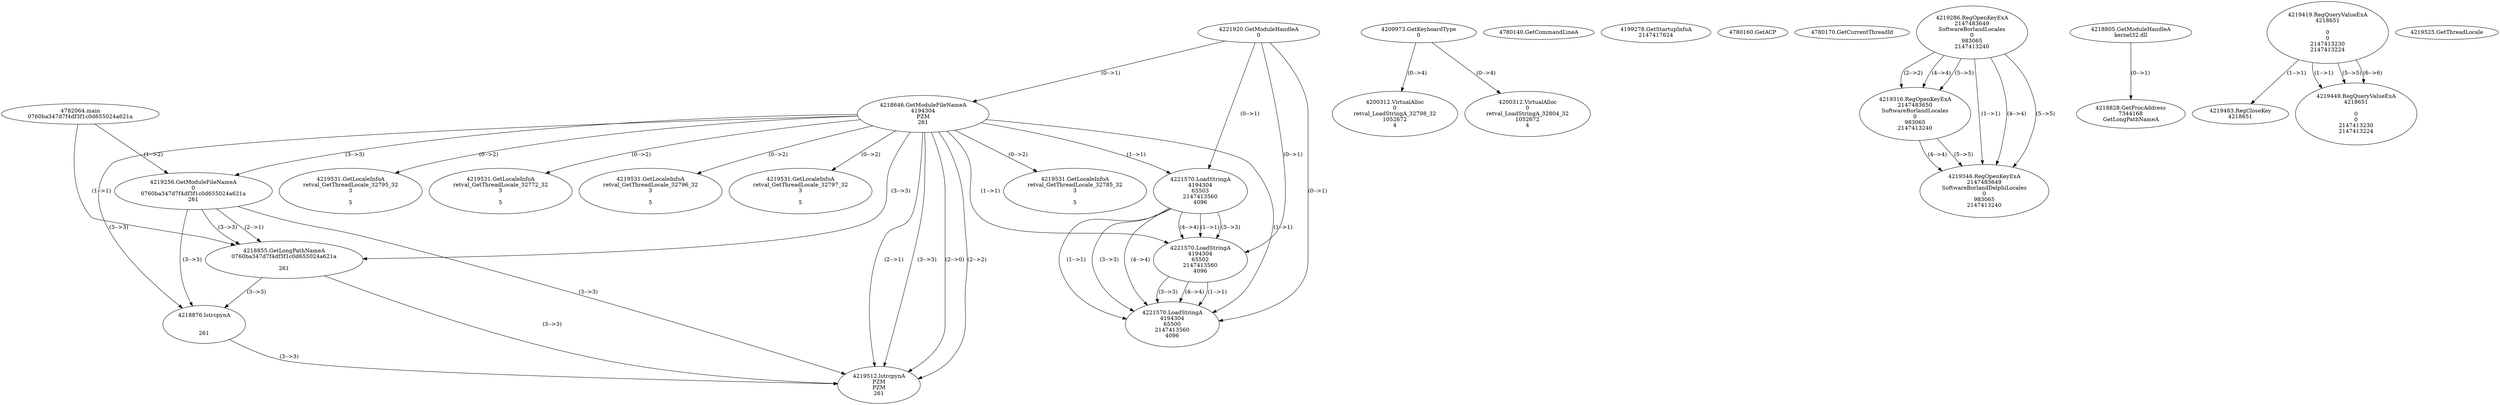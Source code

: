 // Global SCDG with merge call
digraph {
	0 [label="4782064.main
0760ba347d7f4df3f1c0d655024a621a"]
	1 [label="4221920.GetModuleHandleA
0"]
	2 [label="4209973.GetKeyboardType
0"]
	3 [label="4780140.GetCommandLineA
"]
	4 [label="4199278.GetStartupInfoA
2147417624"]
	5 [label="4780160.GetACP
"]
	6 [label="4780170.GetCurrentThreadId
"]
	7 [label="4218646.GetModuleFileNameA
4194304
PZM
261"]
	1 -> 7 [label="(0-->1)"]
	8 [label="4219256.GetModuleFileNameA
0
0760ba347d7f4df3f1c0d655024a621a
261"]
	0 -> 8 [label="(1-->2)"]
	7 -> 8 [label="(3-->3)"]
	9 [label="4219286.RegOpenKeyExA
2147483649
Software\Borland\Locales
0
983065
2147413240"]
	10 [label="4218805.GetModuleHandleA
kernel32.dll"]
	11 [label="4218828.GetProcAddress
7344168
GetLongPathNameA"]
	10 -> 11 [label="(0-->1)"]
	12 [label="4218855.GetLongPathNameA
0760ba347d7f4df3f1c0d655024a621a

261"]
	0 -> 12 [label="(1-->1)"]
	8 -> 12 [label="(2-->1)"]
	7 -> 12 [label="(3-->3)"]
	8 -> 12 [label="(3-->3)"]
	13 [label="4218876.lstrcpynA


261"]
	7 -> 13 [label="(3-->3)"]
	8 -> 13 [label="(3-->3)"]
	12 -> 13 [label="(3-->3)"]
	14 [label="4219419.RegQueryValueExA
4218651

0
0
2147413230
2147413224"]
	15 [label="4219483.RegCloseKey
4218651"]
	14 -> 15 [label="(1-->1)"]
	16 [label="4219512.lstrcpynA
PZM
PZM
261"]
	7 -> 16 [label="(2-->1)"]
	7 -> 16 [label="(2-->2)"]
	7 -> 16 [label="(3-->3)"]
	8 -> 16 [label="(3-->3)"]
	12 -> 16 [label="(3-->3)"]
	13 -> 16 [label="(3-->3)"]
	7 -> 16 [label="(2-->0)"]
	17 [label="4219525.GetThreadLocale
"]
	18 [label="4219531.GetLocaleInfoA
retval_GetThreadLocale_32785_32
3

5"]
	7 -> 18 [label="(0-->2)"]
	19 [label="4221570.LoadStringA
4194304
65503
2147413560
4096"]
	1 -> 19 [label="(0-->1)"]
	7 -> 19 [label="(1-->1)"]
	20 [label="4219316.RegOpenKeyExA
2147483650
Software\Borland\Locales
0
983065
2147413240"]
	9 -> 20 [label="(2-->2)"]
	9 -> 20 [label="(4-->4)"]
	9 -> 20 [label="(5-->5)"]
	21 [label="4219346.RegOpenKeyExA
2147483649
Software\Borland\Delphi\Locales
0
983065
2147413240"]
	9 -> 21 [label="(1-->1)"]
	9 -> 21 [label="(4-->4)"]
	20 -> 21 [label="(4-->4)"]
	9 -> 21 [label="(5-->5)"]
	20 -> 21 [label="(5-->5)"]
	22 [label="4219531.GetLocaleInfoA
retval_GetThreadLocale_32795_32
3

5"]
	7 -> 22 [label="(0-->2)"]
	23 [label="4200312.VirtualAlloc
0
retval_LoadStringA_32798_32
1052672
4"]
	2 -> 23 [label="(0-->4)"]
	24 [label="4200312.VirtualAlloc
0
retval_LoadStringA_32804_32
1052672
4"]
	2 -> 24 [label="(0-->4)"]
	25 [label="4219531.GetLocaleInfoA
retval_GetThreadLocale_32772_32
3

5"]
	7 -> 25 [label="(0-->2)"]
	26 [label="4221570.LoadStringA
4194304
65502
2147413560
4096"]
	1 -> 26 [label="(0-->1)"]
	7 -> 26 [label="(1-->1)"]
	19 -> 26 [label="(1-->1)"]
	19 -> 26 [label="(3-->3)"]
	19 -> 26 [label="(4-->4)"]
	27 [label="4221570.LoadStringA
4194304
65500
2147413560
4096"]
	1 -> 27 [label="(0-->1)"]
	7 -> 27 [label="(1-->1)"]
	19 -> 27 [label="(1-->1)"]
	26 -> 27 [label="(1-->1)"]
	19 -> 27 [label="(3-->3)"]
	26 -> 27 [label="(3-->3)"]
	19 -> 27 [label="(4-->4)"]
	26 -> 27 [label="(4-->4)"]
	28 [label="4219449.RegQueryValueExA
4218651

0
0
2147413230
2147413224"]
	14 -> 28 [label="(1-->1)"]
	14 -> 28 [label="(5-->5)"]
	14 -> 28 [label="(6-->6)"]
	29 [label="4219531.GetLocaleInfoA
retval_GetThreadLocale_32796_32
3

5"]
	7 -> 29 [label="(0-->2)"]
	30 [label="4219531.GetLocaleInfoA
retval_GetThreadLocale_32797_32
3

5"]
	7 -> 30 [label="(0-->2)"]
}
